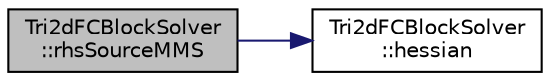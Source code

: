 digraph "Tri2dFCBlockSolver::rhsSourceMMS"
{
  edge [fontname="Helvetica",fontsize="10",labelfontname="Helvetica",labelfontsize="10"];
  node [fontname="Helvetica",fontsize="10",shape=record];
  rankdir="LR";
  Node1 [label="Tri2dFCBlockSolver\l::rhsSourceMMS",height=0.2,width=0.4,color="black", fillcolor="grey75", style="filled" fontcolor="black"];
  Node1 -> Node2 [color="midnightblue",fontsize="10",style="solid",fontname="Helvetica"];
  Node2 [label="Tri2dFCBlockSolver\l::hessian",height=0.2,width=0.4,color="black", fillcolor="white", style="filled",URL="$classTri2dFCBlockSolver.html#aa0a6171eedaf5dbdda080994e4395cb3",tooltip="Computes the gradient and Hessian of a vector. "];
}
